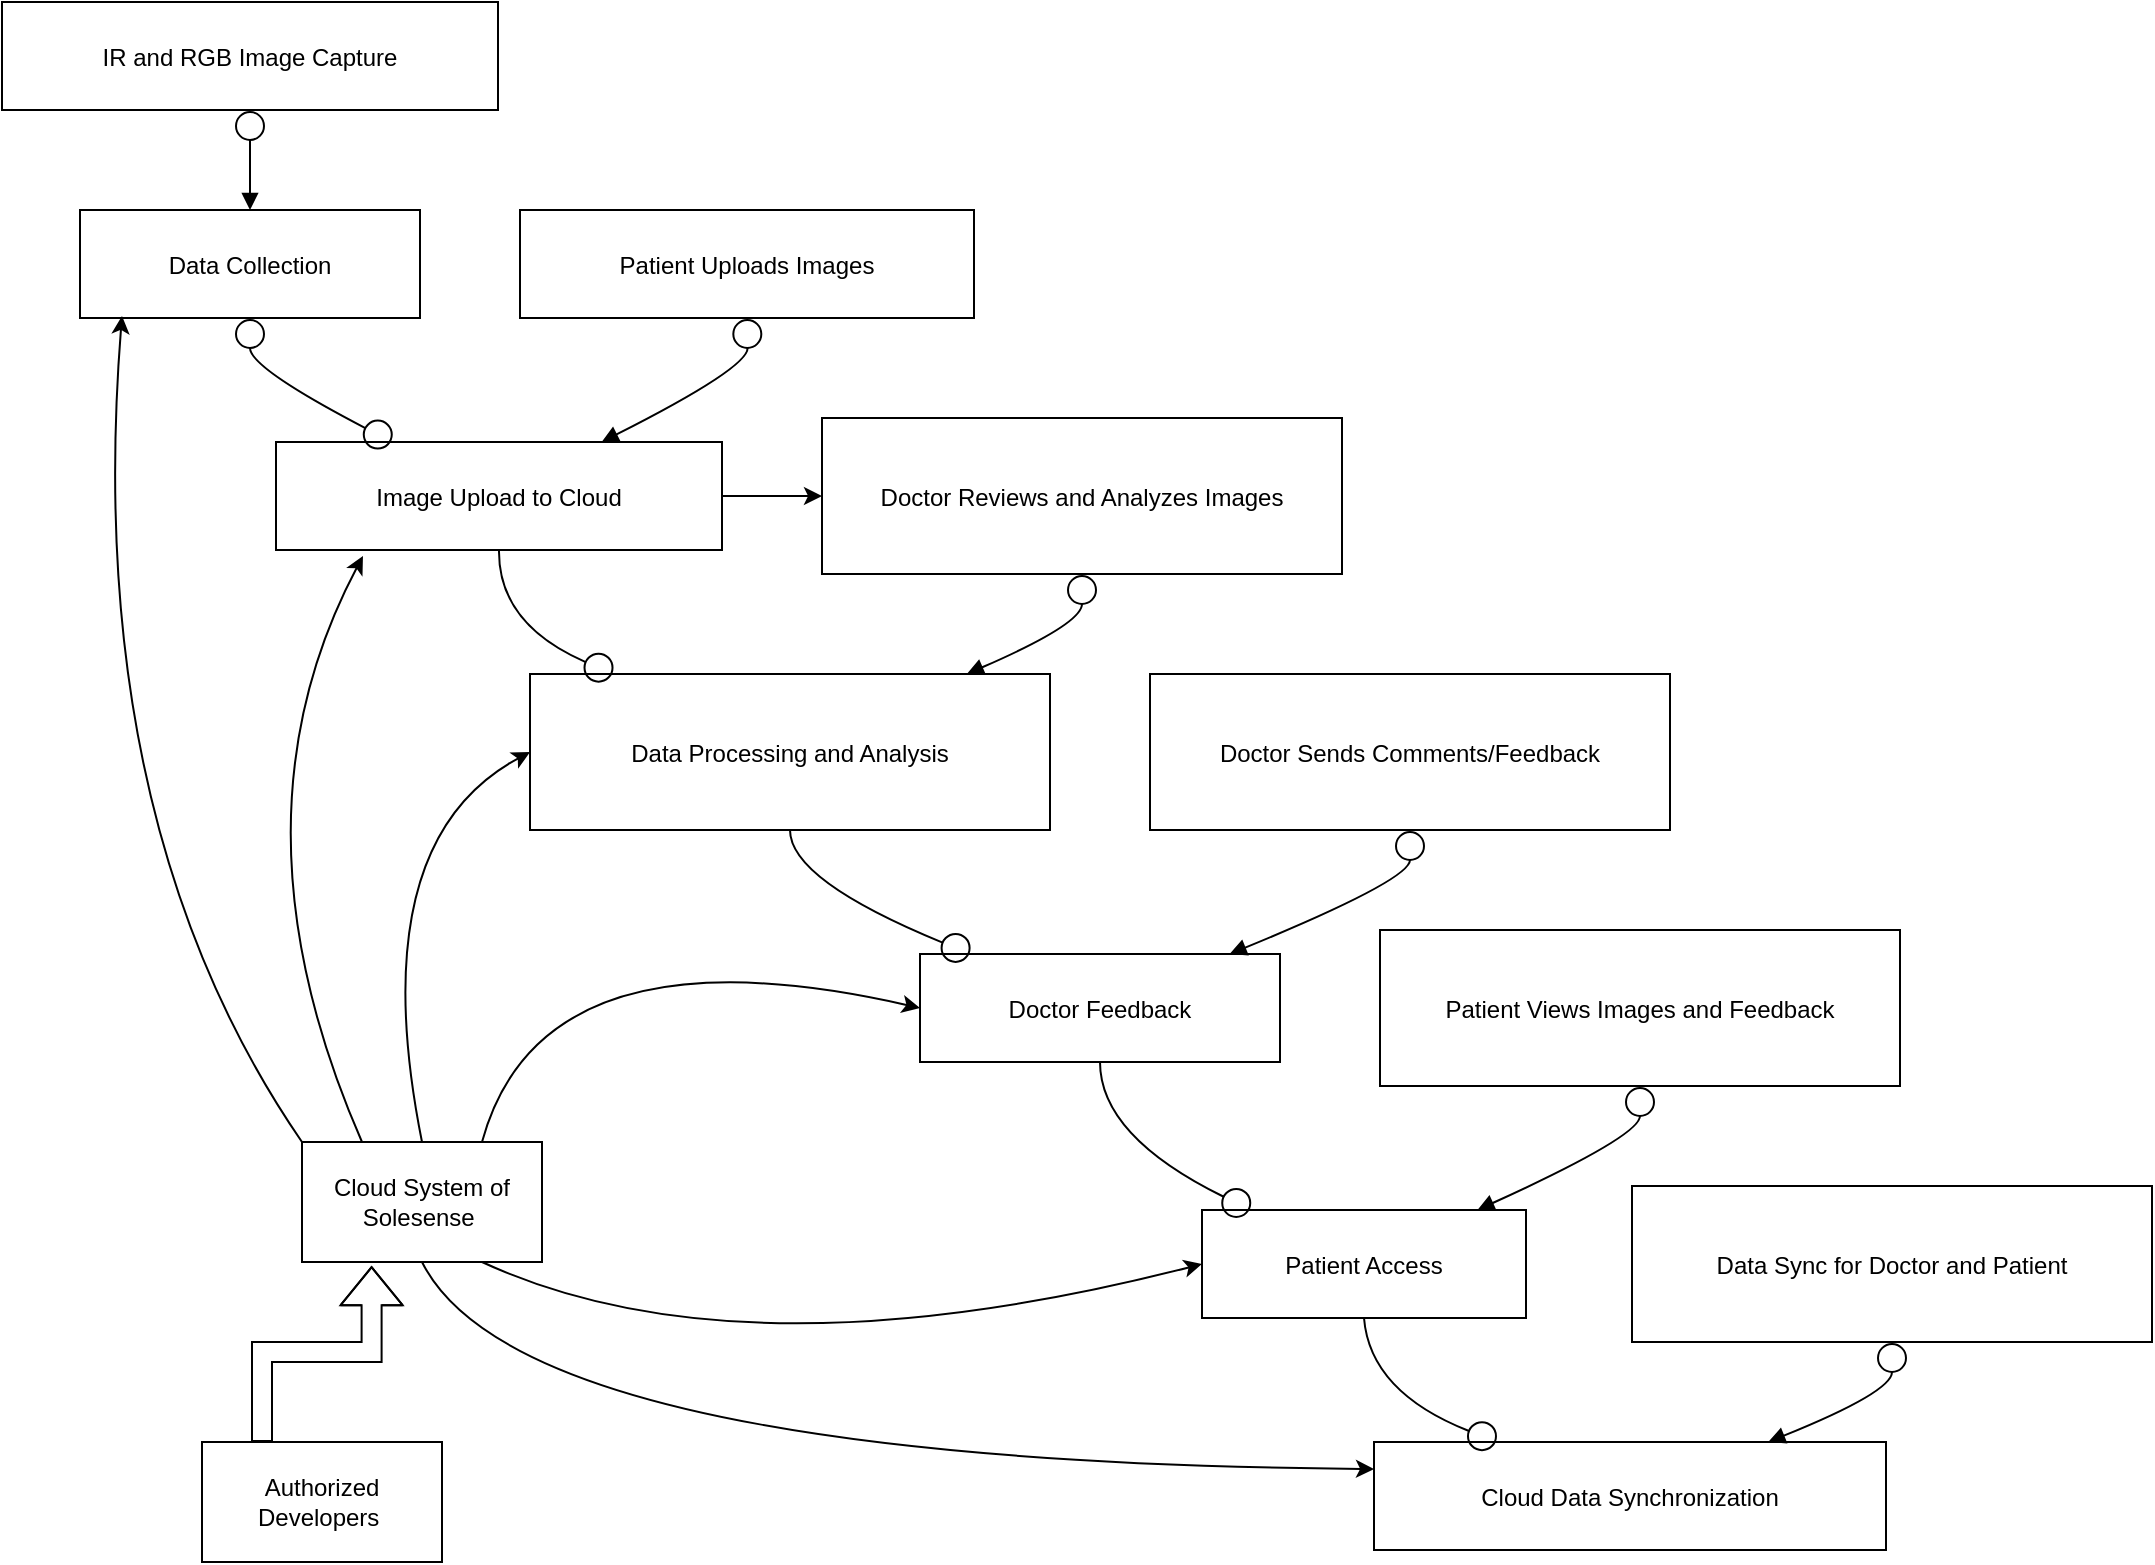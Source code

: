 <mxfile version="26.0.2">
  <diagram name="Page-1" id="QNsVGa1wYBQHBQBTk7sG">
    <mxGraphModel dx="2242" dy="1264" grid="1" gridSize="10" guides="1" tooltips="1" connect="1" arrows="1" fold="1" page="1" pageScale="1" pageWidth="850" pageHeight="1100" math="0" shadow="0">
      <root>
        <mxCell id="0" />
        <mxCell id="1" parent="0" />
        <mxCell id="LM1e-CMtDsA7EXIrb8e0-1" value="Data Collection" style="fillColor=none;strokeColor=default;" vertex="1" parent="1">
          <mxGeometry x="59" y="124" width="170" height="54" as="geometry" />
        </mxCell>
        <mxCell id="LM1e-CMtDsA7EXIrb8e0-51" value="" style="edgeStyle=orthogonalEdgeStyle;rounded=0;orthogonalLoop=1;jettySize=auto;html=1;" edge="1" parent="1" source="LM1e-CMtDsA7EXIrb8e0-2" target="LM1e-CMtDsA7EXIrb8e0-9">
          <mxGeometry relative="1" as="geometry" />
        </mxCell>
        <mxCell id="LM1e-CMtDsA7EXIrb8e0-2" value="Image Upload to Cloud" style="fillColor=none;strokeColor=default;" vertex="1" parent="1">
          <mxGeometry x="157" y="240" width="223" height="54" as="geometry" />
        </mxCell>
        <mxCell id="LM1e-CMtDsA7EXIrb8e0-3" value="Data Processing and Analysis" style="fillColor=none;strokeColor=default;" vertex="1" parent="1">
          <mxGeometry x="284" y="356" width="260" height="78" as="geometry" />
        </mxCell>
        <mxCell id="LM1e-CMtDsA7EXIrb8e0-4" value="Doctor Feedback" style="fillColor=none;strokeColor=default;" vertex="1" parent="1">
          <mxGeometry x="479" y="496" width="180" height="54" as="geometry" />
        </mxCell>
        <mxCell id="LM1e-CMtDsA7EXIrb8e0-5" value="Patient Access" style="fillColor=none;strokeColor=default;" vertex="1" parent="1">
          <mxGeometry x="620" y="624" width="162" height="54" as="geometry" />
        </mxCell>
        <mxCell id="LM1e-CMtDsA7EXIrb8e0-6" value="Cloud Data Synchronization" style="fillColor=none;strokeColor=default;" vertex="1" parent="1">
          <mxGeometry x="706" y="740" width="256" height="54" as="geometry" />
        </mxCell>
        <mxCell id="LM1e-CMtDsA7EXIrb8e0-7" value="IR and RGB Image Capture" style="fillColor=none;strokeColor=default;" vertex="1" parent="1">
          <mxGeometry x="20" y="20" width="248" height="54" as="geometry" />
        </mxCell>
        <mxCell id="LM1e-CMtDsA7EXIrb8e0-8" value="Patient Uploads Images" style="fillColor=none;strokeColor=default;" vertex="1" parent="1">
          <mxGeometry x="279" y="124" width="227" height="54" as="geometry" />
        </mxCell>
        <mxCell id="LM1e-CMtDsA7EXIrb8e0-9" value="Doctor Reviews and Analyzes Images" style="fillColor=none;strokeColor=default;" vertex="1" parent="1">
          <mxGeometry x="430" y="228" width="260" height="78" as="geometry" />
        </mxCell>
        <mxCell id="LM1e-CMtDsA7EXIrb8e0-10" value="Doctor Sends Comments/Feedback" style="fillColor=none;strokeColor=default;" vertex="1" parent="1">
          <mxGeometry x="594" y="356" width="260" height="78" as="geometry" />
        </mxCell>
        <mxCell id="LM1e-CMtDsA7EXIrb8e0-11" value="Patient Views Images and Feedback" style="fillColor=none;strokeColor=default;" vertex="1" parent="1">
          <mxGeometry x="709" y="484" width="260" height="78" as="geometry" />
        </mxCell>
        <mxCell id="LM1e-CMtDsA7EXIrb8e0-12" value="Data Sync for Doctor and Patient" style="fillColor=none;strokeColor=default;" vertex="1" parent="1">
          <mxGeometry x="835" y="612" width="260" height="78" as="geometry" />
        </mxCell>
        <mxCell id="LM1e-CMtDsA7EXIrb8e0-13" value="" style="curved=1;startArrow=circle;startFill=0;endArrow=circle;endFill=0;exitX=0.5;exitY=1;entryX=0.26;entryY=0;rounded=0;" edge="1" parent="1" source="LM1e-CMtDsA7EXIrb8e0-1" target="LM1e-CMtDsA7EXIrb8e0-2">
          <mxGeometry relative="1" as="geometry">
            <Array as="points">
              <mxPoint x="144" y="203" />
            </Array>
          </mxGeometry>
        </mxCell>
        <mxCell id="LM1e-CMtDsA7EXIrb8e0-14" value="" style="curved=1;startArrow=none;endArrow=circle;endFill=0;exitX=0.5;exitY=1;entryX=0.16;entryY=0;rounded=0;" edge="1" parent="1" source="LM1e-CMtDsA7EXIrb8e0-2" target="LM1e-CMtDsA7EXIrb8e0-3">
          <mxGeometry relative="1" as="geometry">
            <Array as="points">
              <mxPoint x="268" y="331" />
            </Array>
          </mxGeometry>
        </mxCell>
        <mxCell id="LM1e-CMtDsA7EXIrb8e0-15" value="" style="curved=1;startArrow=none;endArrow=circle;endFill=0;exitX=0.5;exitY=1;entryX=0.14;entryY=0;rounded=0;" edge="1" parent="1" source="LM1e-CMtDsA7EXIrb8e0-3" target="LM1e-CMtDsA7EXIrb8e0-4">
          <mxGeometry relative="1" as="geometry">
            <Array as="points">
              <mxPoint x="414" y="459" />
            </Array>
          </mxGeometry>
        </mxCell>
        <mxCell id="LM1e-CMtDsA7EXIrb8e0-16" value="" style="curved=1;startArrow=none;endArrow=circle;endFill=0;exitX=0.5;exitY=1;entryX=0.15;entryY=0;rounded=0;" edge="1" parent="1" source="LM1e-CMtDsA7EXIrb8e0-4" target="LM1e-CMtDsA7EXIrb8e0-5">
          <mxGeometry relative="1" as="geometry">
            <Array as="points">
              <mxPoint x="569" y="587" />
            </Array>
          </mxGeometry>
        </mxCell>
        <mxCell id="LM1e-CMtDsA7EXIrb8e0-17" value="" style="curved=1;startArrow=none;endArrow=circle;endFill=0;exitX=0.5;exitY=1;entryX=0.24;entryY=0;rounded=0;" edge="1" parent="1" source="LM1e-CMtDsA7EXIrb8e0-5" target="LM1e-CMtDsA7EXIrb8e0-6">
          <mxGeometry relative="1" as="geometry">
            <Array as="points">
              <mxPoint x="704" y="715" />
            </Array>
          </mxGeometry>
        </mxCell>
        <mxCell id="LM1e-CMtDsA7EXIrb8e0-18" value="" style="curved=1;startArrow=circle;startFill=0;endArrow=block;exitX=0.5;exitY=1;entryX=0.5;entryY=0;rounded=0;" edge="1" parent="1" source="LM1e-CMtDsA7EXIrb8e0-7" target="LM1e-CMtDsA7EXIrb8e0-1">
          <mxGeometry relative="1" as="geometry">
            <Array as="points" />
          </mxGeometry>
        </mxCell>
        <mxCell id="LM1e-CMtDsA7EXIrb8e0-19" value="" style="curved=1;startArrow=circle;startFill=0;endArrow=block;exitX=0.5;exitY=1;entryX=0.73;entryY=0;rounded=0;" edge="1" parent="1" source="LM1e-CMtDsA7EXIrb8e0-8" target="LM1e-CMtDsA7EXIrb8e0-2">
          <mxGeometry relative="1" as="geometry">
            <Array as="points">
              <mxPoint x="393" y="203" />
            </Array>
          </mxGeometry>
        </mxCell>
        <mxCell id="LM1e-CMtDsA7EXIrb8e0-20" value="" style="curved=1;startArrow=circle;startFill=0;endArrow=block;exitX=0.5;exitY=1;entryX=0.84;entryY=0;rounded=0;" edge="1" parent="1" source="LM1e-CMtDsA7EXIrb8e0-9" target="LM1e-CMtDsA7EXIrb8e0-3">
          <mxGeometry relative="1" as="geometry">
            <Array as="points">
              <mxPoint x="560" y="331" />
            </Array>
          </mxGeometry>
        </mxCell>
        <mxCell id="LM1e-CMtDsA7EXIrb8e0-21" value="" style="curved=1;startArrow=circle;startFill=0;endArrow=block;exitX=0.5;exitY=1;entryX=0.86;entryY=0;rounded=0;" edge="1" parent="1" source="LM1e-CMtDsA7EXIrb8e0-10" target="LM1e-CMtDsA7EXIrb8e0-4">
          <mxGeometry relative="1" as="geometry">
            <Array as="points">
              <mxPoint x="724" y="459" />
            </Array>
          </mxGeometry>
        </mxCell>
        <mxCell id="LM1e-CMtDsA7EXIrb8e0-22" value="" style="curved=1;startArrow=circle;startFill=0;endArrow=block;exitX=0.5;exitY=1;entryX=0.85;entryY=0;rounded=0;" edge="1" parent="1" source="LM1e-CMtDsA7EXIrb8e0-11" target="LM1e-CMtDsA7EXIrb8e0-5">
          <mxGeometry relative="1" as="geometry">
            <Array as="points">
              <mxPoint x="839" y="587" />
            </Array>
          </mxGeometry>
        </mxCell>
        <mxCell id="LM1e-CMtDsA7EXIrb8e0-23" value="" style="curved=1;startArrow=circle;startFill=0;endArrow=block;exitX=0.5;exitY=1;entryX=0.77;entryY=0;rounded=0;" edge="1" parent="1" source="LM1e-CMtDsA7EXIrb8e0-12" target="LM1e-CMtDsA7EXIrb8e0-6">
          <mxGeometry relative="1" as="geometry">
            <Array as="points">
              <mxPoint x="965" y="715" />
            </Array>
          </mxGeometry>
        </mxCell>
        <mxCell id="LM1e-CMtDsA7EXIrb8e0-52" value="Cloud System of Solesense&amp;nbsp;" style="rounded=0;whiteSpace=wrap;html=1;" vertex="1" parent="1">
          <mxGeometry x="170" y="590" width="120" height="60" as="geometry" />
        </mxCell>
        <mxCell id="LM1e-CMtDsA7EXIrb8e0-55" value="" style="curved=1;endArrow=classic;html=1;rounded=0;entryX=0;entryY=0.5;entryDx=0;entryDy=0;exitX=0.5;exitY=0;exitDx=0;exitDy=0;" edge="1" parent="1" source="LM1e-CMtDsA7EXIrb8e0-52" target="LM1e-CMtDsA7EXIrb8e0-3">
          <mxGeometry width="50" height="50" relative="1" as="geometry">
            <mxPoint x="157" y="590" as="sourcePoint" />
            <mxPoint x="207" y="540" as="targetPoint" />
            <Array as="points">
              <mxPoint x="200" y="440" />
            </Array>
          </mxGeometry>
        </mxCell>
        <mxCell id="LM1e-CMtDsA7EXIrb8e0-57" value="" style="curved=1;endArrow=classic;html=1;rounded=0;entryX=0.201;entryY=0.981;entryDx=0;entryDy=0;entryPerimeter=0;exitX=0;exitY=0;exitDx=0;exitDy=0;" edge="1" parent="1" source="LM1e-CMtDsA7EXIrb8e0-52">
          <mxGeometry width="50" height="50" relative="1" as="geometry">
            <mxPoint x="116.83" y="590" as="sourcePoint" />
            <mxPoint x="80.0" y="176.974" as="targetPoint" />
            <Array as="points">
              <mxPoint x="60" y="430" />
            </Array>
          </mxGeometry>
        </mxCell>
        <mxCell id="LM1e-CMtDsA7EXIrb8e0-58" value="" style="curved=1;endArrow=classic;html=1;rounded=0;entryX=0.195;entryY=1.056;entryDx=0;entryDy=0;entryPerimeter=0;exitX=0.25;exitY=0;exitDx=0;exitDy=0;" edge="1" parent="1" source="LM1e-CMtDsA7EXIrb8e0-52" target="LM1e-CMtDsA7EXIrb8e0-2">
          <mxGeometry width="50" height="50" relative="1" as="geometry">
            <mxPoint x="141" y="590" as="sourcePoint" />
            <mxPoint x="268" y="395" as="targetPoint" />
            <Array as="points">
              <mxPoint x="130" y="430" />
            </Array>
          </mxGeometry>
        </mxCell>
        <mxCell id="LM1e-CMtDsA7EXIrb8e0-59" value="" style="curved=1;endArrow=classic;html=1;rounded=0;entryX=0;entryY=0.5;entryDx=0;entryDy=0;exitX=0.75;exitY=0;exitDx=0;exitDy=0;" edge="1" parent="1" source="LM1e-CMtDsA7EXIrb8e0-52" target="LM1e-CMtDsA7EXIrb8e0-4">
          <mxGeometry width="50" height="50" relative="1" as="geometry">
            <mxPoint x="187" y="590" as="sourcePoint" />
            <mxPoint x="314" y="395" as="targetPoint" />
            <Array as="points">
              <mxPoint x="290" y="480" />
            </Array>
          </mxGeometry>
        </mxCell>
        <mxCell id="LM1e-CMtDsA7EXIrb8e0-60" value="" style="curved=1;endArrow=classic;html=1;rounded=0;entryX=0;entryY=0.5;entryDx=0;entryDy=0;exitX=0.75;exitY=1;exitDx=0;exitDy=0;" edge="1" parent="1" source="LM1e-CMtDsA7EXIrb8e0-52" target="LM1e-CMtDsA7EXIrb8e0-5">
          <mxGeometry width="50" height="50" relative="1" as="geometry">
            <mxPoint x="190" y="650" as="sourcePoint" />
            <mxPoint x="317" y="455" as="targetPoint" />
            <Array as="points">
              <mxPoint x="390" y="710" />
            </Array>
          </mxGeometry>
        </mxCell>
        <mxCell id="LM1e-CMtDsA7EXIrb8e0-61" value="" style="curved=1;endArrow=classic;html=1;rounded=0;entryX=0;entryY=0.25;entryDx=0;entryDy=0;exitX=0.5;exitY=1;exitDx=0;exitDy=0;" edge="1" parent="1" source="LM1e-CMtDsA7EXIrb8e0-52" target="LM1e-CMtDsA7EXIrb8e0-6">
          <mxGeometry width="50" height="50" relative="1" as="geometry">
            <mxPoint x="157" y="650" as="sourcePoint" />
            <mxPoint x="284" y="455" as="targetPoint" />
            <Array as="points">
              <mxPoint x="280" y="750" />
            </Array>
          </mxGeometry>
        </mxCell>
        <mxCell id="LM1e-CMtDsA7EXIrb8e0-63" value="" style="edgeStyle=orthogonalEdgeStyle;rounded=0;orthogonalLoop=1;jettySize=auto;html=1;shape=flexArrow;entryX=0.29;entryY=1.035;entryDx=0;entryDy=0;entryPerimeter=0;exitX=0.25;exitY=0;exitDx=0;exitDy=0;" edge="1" parent="1" source="LM1e-CMtDsA7EXIrb8e0-62" target="LM1e-CMtDsA7EXIrb8e0-52">
          <mxGeometry relative="1" as="geometry" />
        </mxCell>
        <mxCell id="LM1e-CMtDsA7EXIrb8e0-62" value="Authorized Developers&amp;nbsp;" style="rounded=0;whiteSpace=wrap;html=1;" vertex="1" parent="1">
          <mxGeometry x="120" y="740" width="120" height="60" as="geometry" />
        </mxCell>
      </root>
    </mxGraphModel>
  </diagram>
</mxfile>
